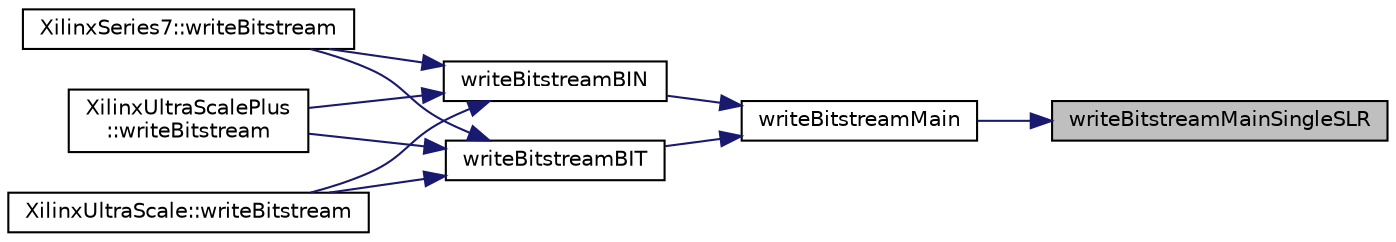 digraph "writeBitstreamMainSingleSLR"
{
 // INTERACTIVE_SVG=YES
 // LATEX_PDF_SIZE
  edge [fontname="Helvetica",fontsize="10",labelfontname="Helvetica",labelfontsize="10"];
  node [fontname="Helvetica",fontsize="10",shape=record];
  rankdir="RL";
  Node1 [label="writeBitstreamMainSingleSLR",height=0.2,width=0.4,color="black", fillcolor="grey75", style="filled", fontcolor="black",tooltip=" "];
  Node1 -> Node2 [dir="back",color="midnightblue",fontsize="10",style="solid",fontname="Helvetica"];
  Node2 [label="writeBitstreamMain",height=0.2,width=0.4,color="black", fillcolor="white", style="filled",URL="$inlineOutput_8h.html#a250a7beb3f145ab072377c264b49cfcd",tooltip=" "];
  Node2 -> Node3 [dir="back",color="midnightblue",fontsize="10",style="solid",fontname="Helvetica"];
  Node3 [label="writeBitstreamBIN",height=0.2,width=0.4,color="black", fillcolor="white", style="filled",URL="$inlineOutput_8h.html#a39e70cb7cc285893490fa5cf3eb8585b",tooltip=" "];
  Node3 -> Node4 [dir="back",color="midnightblue",fontsize="10",style="solid",fontname="Helvetica"];
  Node4 [label="XilinxSeries7::writeBitstream",height=0.2,width=0.4,color="black", fillcolor="white", style="filled",URL="$classXilinxSeries7.html#a57013b15c1c846d96d7732ad5c0e0201",tooltip=" "];
  Node3 -> Node5 [dir="back",color="midnightblue",fontsize="10",style="solid",fontname="Helvetica"];
  Node5 [label="XilinxUltraScalePlus\l::writeBitstream",height=0.2,width=0.4,color="black", fillcolor="white", style="filled",URL="$classXilinxUltraScalePlus.html#a7f2a7c34766d004adc6f1cfe1bdd62e7",tooltip=" "];
  Node3 -> Node6 [dir="back",color="midnightblue",fontsize="10",style="solid",fontname="Helvetica"];
  Node6 [label="XilinxUltraScale::writeBitstream",height=0.2,width=0.4,color="black", fillcolor="white", style="filled",URL="$classXilinxUltraScale.html#ae7bdd2bbb29cb3ef06c611605d997287",tooltip=" "];
  Node2 -> Node7 [dir="back",color="midnightblue",fontsize="10",style="solid",fontname="Helvetica"];
  Node7 [label="writeBitstreamBIT",height=0.2,width=0.4,color="black", fillcolor="white", style="filled",URL="$inlineOutput_8h.html#a7fb90fced1a719d94263f1c2e812ddb7",tooltip=" "];
  Node7 -> Node4 [dir="back",color="midnightblue",fontsize="10",style="solid",fontname="Helvetica"];
  Node7 -> Node5 [dir="back",color="midnightblue",fontsize="10",style="solid",fontname="Helvetica"];
  Node7 -> Node6 [dir="back",color="midnightblue",fontsize="10",style="solid",fontname="Helvetica"];
}
